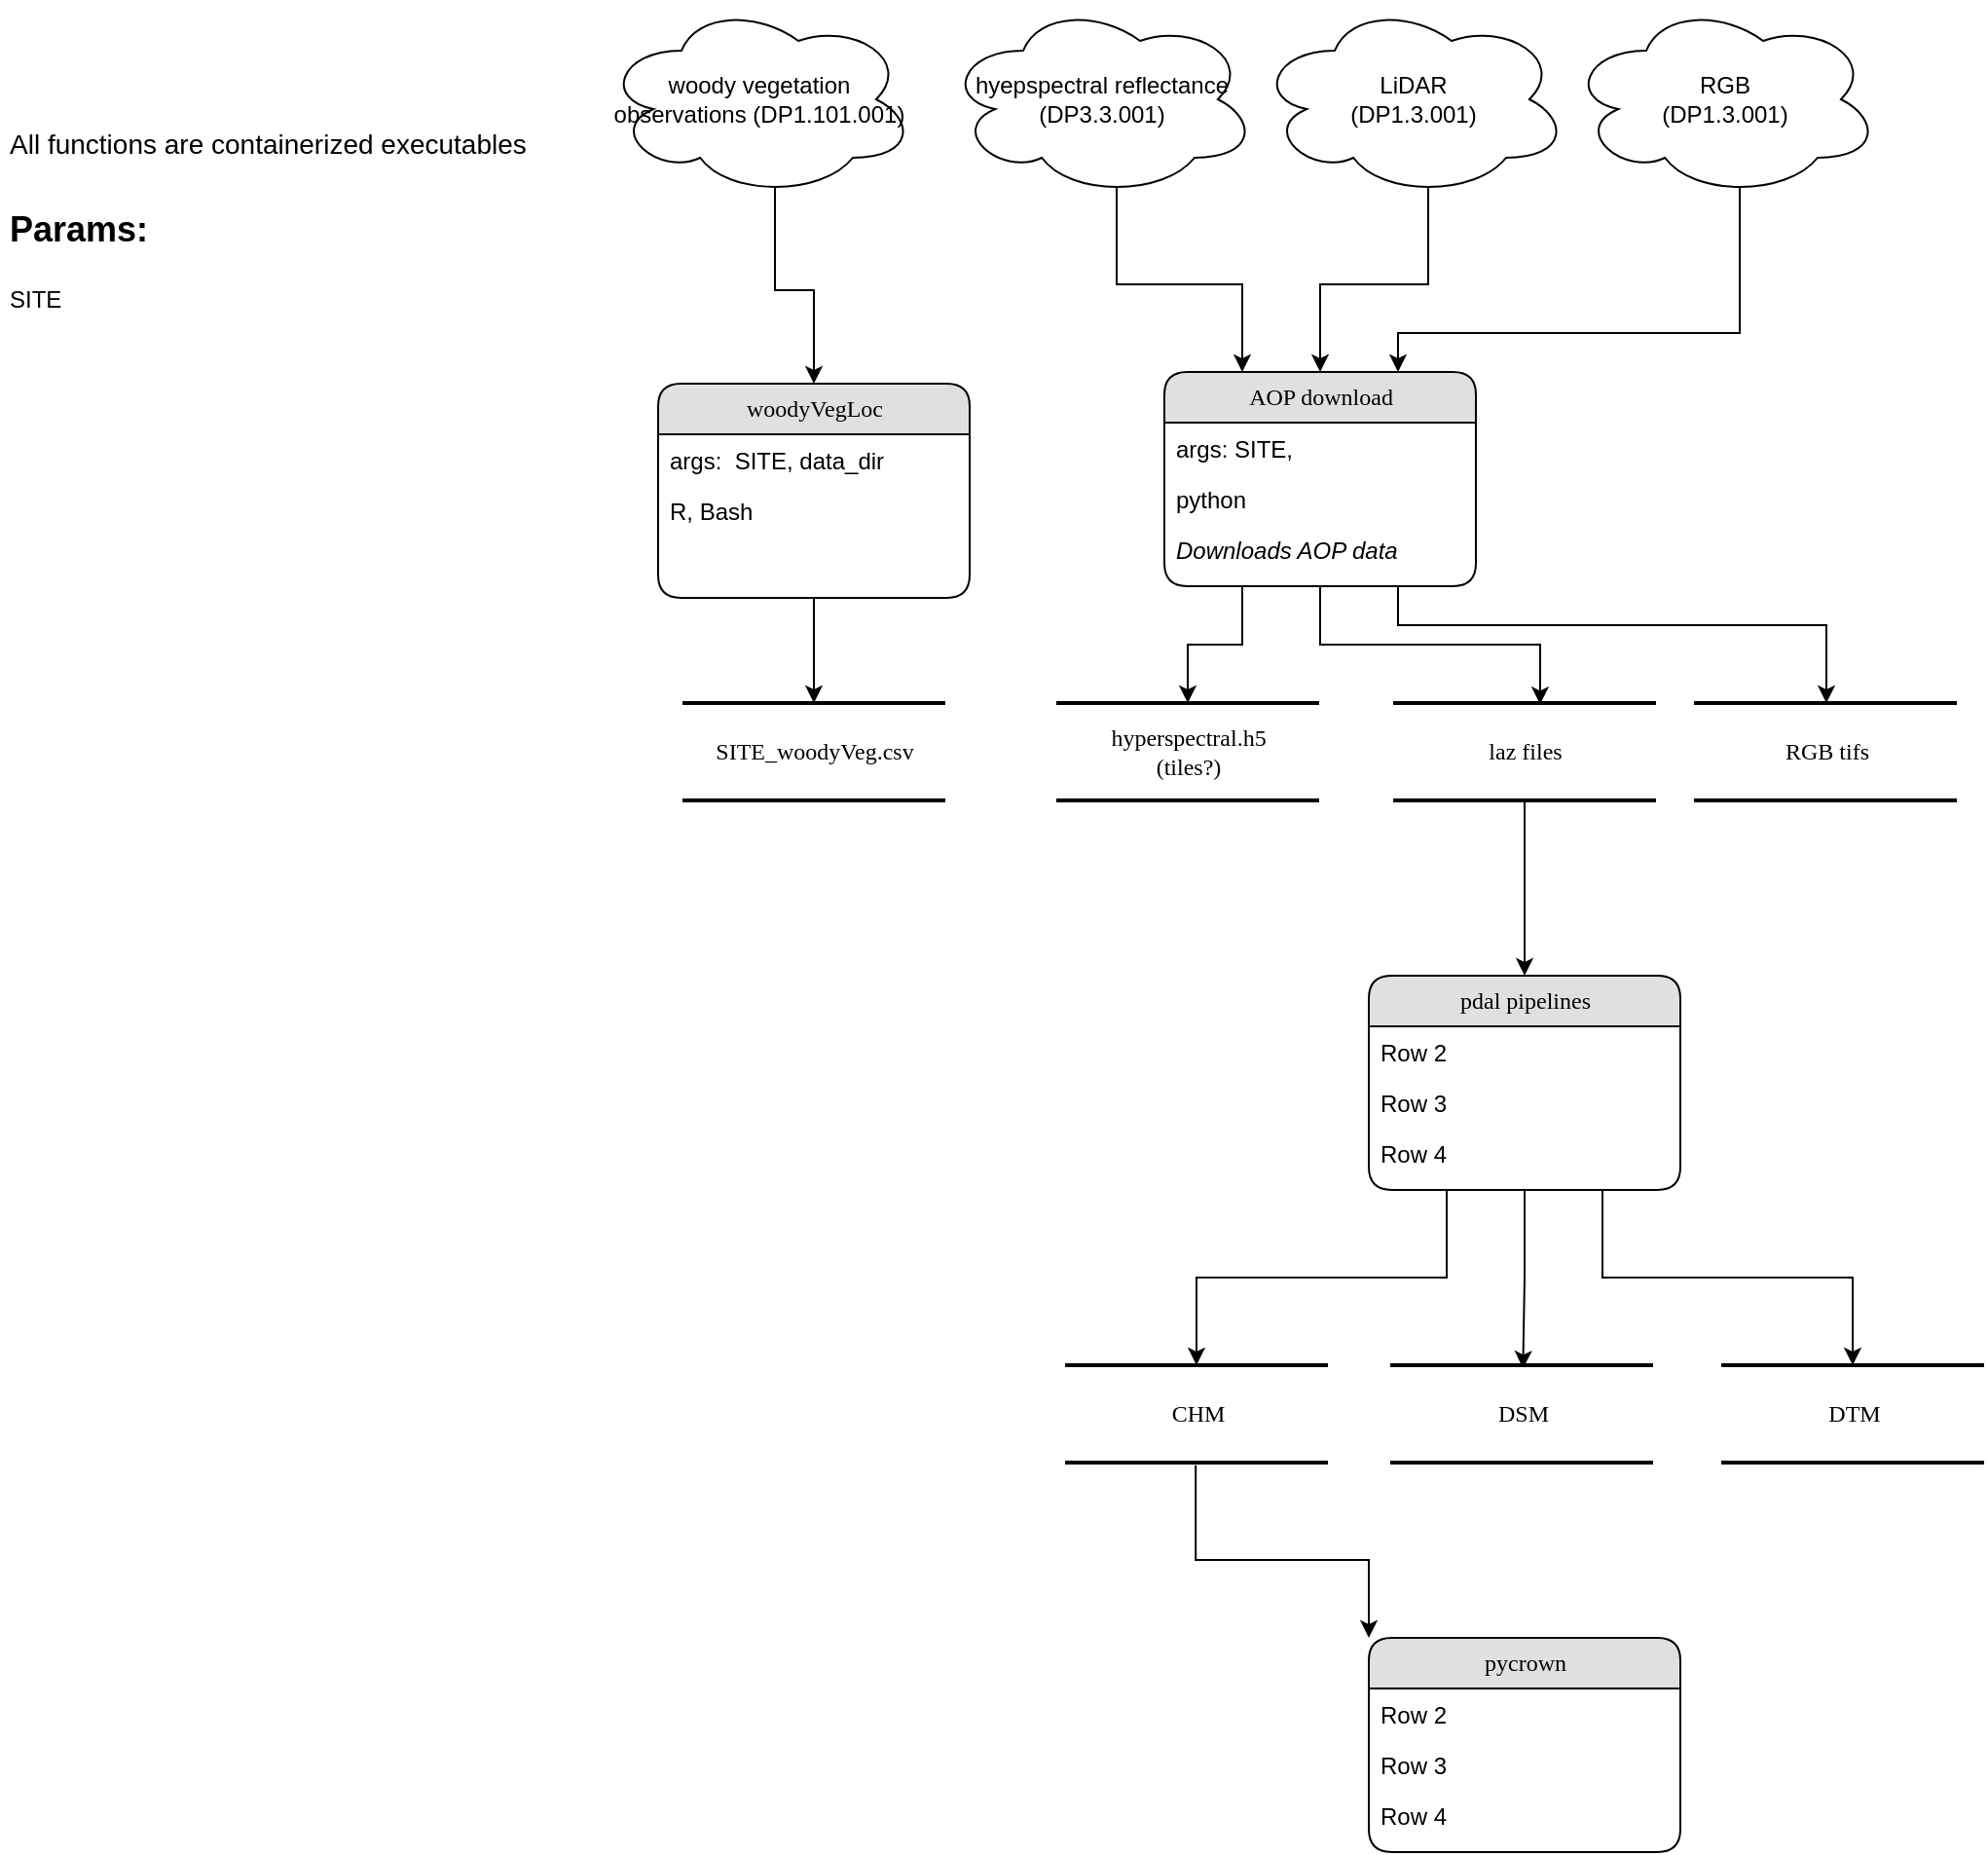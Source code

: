 <mxfile version="14.5.3" type="github">
  <diagram name="Page-1" id="b520641d-4fe3-3701-9064-5fc419738815">
    <mxGraphModel dx="1684" dy="1261" grid="1" gridSize="10" guides="1" tooltips="1" connect="1" arrows="1" fold="1" page="1" pageScale="1" pageWidth="1100" pageHeight="850" background="#ffffff" math="0" shadow="0">
      <root>
        <mxCell id="0" />
        <mxCell id="1" parent="0" />
        <mxCell id="2debaab0fafb2da2-10" value="SITE&lt;span class=&quot;pl-s&quot;&gt;&lt;span class=&quot;pl-pds&quot;&gt;&lt;/span&gt;_woodyVeg.csv&lt;/span&gt;" style="html=1;rounded=0;shadow=0;comic=0;labelBackgroundColor=none;strokeWidth=2;fontFamily=Verdana;fontSize=12;align=center;shape=mxgraph.ios7ui.horLines;" parent="1" vertex="1">
          <mxGeometry x="180.5" y="330" width="135" height="50" as="geometry" />
        </mxCell>
        <mxCell id="Jew51ZO0_-qSAj35Bvnx-5" style="edgeStyle=orthogonalEdgeStyle;rounded=0;orthogonalLoop=1;jettySize=auto;html=1;exitX=0.5;exitY=1;exitDx=0;exitDy=0;" edge="1" parent="1" source="21ea969265ad0168-6" target="2debaab0fafb2da2-10">
          <mxGeometry relative="1" as="geometry" />
        </mxCell>
        <mxCell id="21ea969265ad0168-6" value="&lt;div&gt;woodyVegLoc&lt;/div&gt;" style="swimlane;html=1;fontStyle=0;childLayout=stackLayout;horizontal=1;startSize=26;fillColor=#e0e0e0;horizontalStack=0;resizeParent=1;resizeLast=0;collapsible=1;marginBottom=0;swimlaneFillColor=#ffffff;align=center;rounded=1;shadow=0;comic=0;labelBackgroundColor=none;strokeWidth=1;fontFamily=Verdana;fontSize=12" parent="1" vertex="1">
          <mxGeometry x="168" y="166" width="160" height="110" as="geometry" />
        </mxCell>
        <mxCell id="21ea969265ad0168-7" value="args:&amp;nbsp; SITE, data_dir " style="text;html=1;strokeColor=none;fillColor=none;spacingLeft=4;spacingRight=4;whiteSpace=wrap;overflow=hidden;rotatable=0;points=[[0,0.5],[1,0.5]];portConstraint=eastwest;" parent="21ea969265ad0168-6" vertex="1">
          <mxGeometry y="26" width="160" height="26" as="geometry" />
        </mxCell>
        <mxCell id="21ea969265ad0168-8" value="R, Bash" style="text;html=1;strokeColor=none;fillColor=none;spacingLeft=4;spacingRight=4;whiteSpace=wrap;overflow=hidden;rotatable=0;points=[[0,0.5],[1,0.5]];portConstraint=eastwest;" parent="21ea969265ad0168-6" vertex="1">
          <mxGeometry y="52" width="160" height="26" as="geometry" />
        </mxCell>
        <mxCell id="Jew51ZO0_-qSAj35Bvnx-20" style="edgeStyle=orthogonalEdgeStyle;rounded=0;orthogonalLoop=1;jettySize=auto;html=1;exitX=0.25;exitY=1;exitDx=0;exitDy=0;" edge="1" parent="1" source="21ea969265ad0168-14" target="Jew51ZO0_-qSAj35Bvnx-14">
          <mxGeometry relative="1" as="geometry" />
        </mxCell>
        <mxCell id="Jew51ZO0_-qSAj35Bvnx-24" style="edgeStyle=orthogonalEdgeStyle;rounded=0;orthogonalLoop=1;jettySize=auto;html=1;exitX=0.5;exitY=1;exitDx=0;exitDy=0;entryX=0.559;entryY=0.013;entryDx=0;entryDy=0;entryPerimeter=0;" edge="1" parent="1" source="21ea969265ad0168-14" target="Jew51ZO0_-qSAj35Bvnx-23">
          <mxGeometry relative="1" as="geometry" />
        </mxCell>
        <mxCell id="Jew51ZO0_-qSAj35Bvnx-28" style="edgeStyle=orthogonalEdgeStyle;rounded=0;orthogonalLoop=1;jettySize=auto;html=1;exitX=0.75;exitY=1;exitDx=0;exitDy=0;" edge="1" parent="1" source="21ea969265ad0168-14" target="Jew51ZO0_-qSAj35Bvnx-27">
          <mxGeometry relative="1" as="geometry">
            <Array as="points">
              <mxPoint x="548" y="290" />
              <mxPoint x="768" y="290" />
            </Array>
          </mxGeometry>
        </mxCell>
        <mxCell id="21ea969265ad0168-14" value="AOP download" style="swimlane;html=1;fontStyle=0;childLayout=stackLayout;horizontal=1;startSize=26;fillColor=#e0e0e0;horizontalStack=0;resizeParent=1;resizeLast=0;collapsible=1;marginBottom=0;swimlaneFillColor=#ffffff;align=center;rounded=1;shadow=0;comic=0;labelBackgroundColor=none;strokeWidth=1;fontFamily=Verdana;fontSize=12" parent="1" vertex="1">
          <mxGeometry x="428" y="160" width="160" height="110" as="geometry">
            <mxRectangle x="650" y="120" width="90" height="26" as="alternateBounds" />
          </mxGeometry>
        </mxCell>
        <mxCell id="21ea969265ad0168-15" value="args: SITE, " style="text;html=1;strokeColor=none;fillColor=none;spacingLeft=4;spacingRight=4;whiteSpace=wrap;overflow=hidden;rotatable=0;points=[[0,0.5],[1,0.5]];portConstraint=eastwest;" parent="21ea969265ad0168-14" vertex="1">
          <mxGeometry y="26" width="160" height="26" as="geometry" />
        </mxCell>
        <mxCell id="21ea969265ad0168-16" value="python" style="text;html=1;strokeColor=none;fillColor=none;spacingLeft=4;spacingRight=4;whiteSpace=wrap;overflow=hidden;rotatable=0;points=[[0,0.5],[1,0.5]];portConstraint=eastwest;" parent="21ea969265ad0168-14" vertex="1">
          <mxGeometry y="52" width="160" height="26" as="geometry" />
        </mxCell>
        <mxCell id="Jew51ZO0_-qSAj35Bvnx-12" value="&lt;i&gt;Downloads AOP data&lt;/i&gt;" style="text;html=1;strokeColor=none;fillColor=none;spacingLeft=4;spacingRight=4;whiteSpace=wrap;overflow=hidden;rotatable=0;points=[[0,0.5],[1,0.5]];portConstraint=eastwest;" vertex="1" parent="21ea969265ad0168-14">
          <mxGeometry y="78" width="160" height="26" as="geometry" />
        </mxCell>
        <mxCell id="Jew51ZO0_-qSAj35Bvnx-44" style="edgeStyle=orthogonalEdgeStyle;rounded=0;orthogonalLoop=1;jettySize=auto;html=1;exitX=0.25;exitY=1;exitDx=0;exitDy=0;" edge="1" parent="1" source="21ea969265ad0168-18" target="Jew51ZO0_-qSAj35Bvnx-30">
          <mxGeometry relative="1" as="geometry" />
        </mxCell>
        <mxCell id="Jew51ZO0_-qSAj35Bvnx-45" style="edgeStyle=orthogonalEdgeStyle;rounded=0;orthogonalLoop=1;jettySize=auto;html=1;exitX=0.75;exitY=1;exitDx=0;exitDy=0;" edge="1" parent="1" source="21ea969265ad0168-18" target="Jew51ZO0_-qSAj35Bvnx-32">
          <mxGeometry relative="1" as="geometry" />
        </mxCell>
        <mxCell id="Jew51ZO0_-qSAj35Bvnx-47" style="edgeStyle=orthogonalEdgeStyle;rounded=0;orthogonalLoop=1;jettySize=auto;html=1;exitX=0.5;exitY=1;exitDx=0;exitDy=0;entryX=0.505;entryY=0.032;entryDx=0;entryDy=0;entryPerimeter=0;" edge="1" parent="1" source="21ea969265ad0168-18" target="Jew51ZO0_-qSAj35Bvnx-31">
          <mxGeometry relative="1" as="geometry" />
        </mxCell>
        <mxCell id="21ea969265ad0168-18" value="pdal pipelines" style="swimlane;html=1;fontStyle=0;childLayout=stackLayout;horizontal=1;startSize=26;fillColor=#e0e0e0;horizontalStack=0;resizeParent=1;resizeLast=0;collapsible=1;marginBottom=0;swimlaneFillColor=#ffffff;align=center;rounded=1;shadow=0;comic=0;labelBackgroundColor=none;strokeWidth=1;fontFamily=Verdana;fontSize=12" parent="1" vertex="1">
          <mxGeometry x="533" y="470" width="160" height="110" as="geometry" />
        </mxCell>
        <mxCell id="21ea969265ad0168-20" value="Row 2" style="text;html=1;strokeColor=none;fillColor=none;spacingLeft=4;spacingRight=4;whiteSpace=wrap;overflow=hidden;rotatable=0;points=[[0,0.5],[1,0.5]];portConstraint=eastwest;" parent="21ea969265ad0168-18" vertex="1">
          <mxGeometry y="26" width="160" height="26" as="geometry" />
        </mxCell>
        <mxCell id="21ea969265ad0168-51" value="Row 3" style="text;html=1;strokeColor=none;fillColor=none;spacingLeft=4;spacingRight=4;whiteSpace=wrap;overflow=hidden;rotatable=0;points=[[0,0.5],[1,0.5]];portConstraint=eastwest;" parent="21ea969265ad0168-18" vertex="1">
          <mxGeometry y="52" width="160" height="26" as="geometry" />
        </mxCell>
        <mxCell id="21ea969265ad0168-21" value="Row 4" style="text;html=1;strokeColor=none;fillColor=none;spacingLeft=4;spacingRight=4;whiteSpace=wrap;overflow=hidden;rotatable=0;points=[[0,0.5],[1,0.5]];portConstraint=eastwest;" parent="21ea969265ad0168-18" vertex="1">
          <mxGeometry y="78" width="160" height="26" as="geometry" />
        </mxCell>
        <mxCell id="Jew51ZO0_-qSAj35Bvnx-9" style="edgeStyle=orthogonalEdgeStyle;rounded=0;orthogonalLoop=1;jettySize=auto;html=1;exitX=0.55;exitY=0.95;exitDx=0;exitDy=0;exitPerimeter=0;entryX=0.5;entryY=0;entryDx=0;entryDy=0;" edge="1" parent="1" source="Jew51ZO0_-qSAj35Bvnx-2" target="21ea969265ad0168-6">
          <mxGeometry relative="1" as="geometry" />
        </mxCell>
        <mxCell id="Jew51ZO0_-qSAj35Bvnx-2" value="woody vegetation observations (DP1.101.001)" style="ellipse;shape=cloud;whiteSpace=wrap;html=1;" vertex="1" parent="1">
          <mxGeometry x="140" y="-30" width="160" height="100" as="geometry" />
        </mxCell>
        <mxCell id="Jew51ZO0_-qSAj35Bvnx-19" style="edgeStyle=orthogonalEdgeStyle;rounded=0;orthogonalLoop=1;jettySize=auto;html=1;exitX=0.55;exitY=0.95;exitDx=0;exitDy=0;exitPerimeter=0;entryX=0.25;entryY=0;entryDx=0;entryDy=0;" edge="1" parent="1" source="Jew51ZO0_-qSAj35Bvnx-6" target="21ea969265ad0168-14">
          <mxGeometry relative="1" as="geometry" />
        </mxCell>
        <mxCell id="Jew51ZO0_-qSAj35Bvnx-6" value="hyepspectral reflectance (DP3.3.001)" style="ellipse;shape=cloud;whiteSpace=wrap;html=1;" vertex="1" parent="1">
          <mxGeometry x="315.5" y="-30" width="160" height="100" as="geometry" />
        </mxCell>
        <mxCell id="Jew51ZO0_-qSAj35Bvnx-11" value="&lt;h1&gt;&lt;span style=&quot;font-weight: normal&quot;&gt;&lt;font style=&quot;font-size: 14px&quot;&gt;All functions are containerized executables&lt;/font&gt;&lt;/span&gt;&lt;br&gt;&lt;/h1&gt;&lt;h1&gt;&lt;font style=&quot;font-size: 18px&quot;&gt;Params:&lt;/font&gt;&lt;/h1&gt;&lt;p&gt;SITE&lt;/p&gt;&lt;p&gt;data_dir&lt;br&gt;&lt;/p&gt;" style="text;html=1;strokeColor=none;fillColor=none;spacing=5;spacingTop=-20;whiteSpace=wrap;overflow=hidden;rounded=0;" vertex="1" parent="1">
          <mxGeometry x="-170" y="20" width="290" height="120" as="geometry" />
        </mxCell>
        <mxCell id="Jew51ZO0_-qSAj35Bvnx-14" value="&lt;div&gt;hyperspectral.h5&lt;/div&gt;&lt;div&gt;(tiles?)&lt;br&gt;&lt;/div&gt;" style="html=1;rounded=0;shadow=0;comic=0;labelBackgroundColor=none;strokeWidth=2;fontFamily=Verdana;fontSize=12;align=center;shape=mxgraph.ios7ui.horLines;" vertex="1" parent="1">
          <mxGeometry x="372.5" y="330" width="135" height="50" as="geometry" />
        </mxCell>
        <mxCell id="Jew51ZO0_-qSAj35Bvnx-22" style="edgeStyle=orthogonalEdgeStyle;rounded=0;orthogonalLoop=1;jettySize=auto;html=1;exitX=0.55;exitY=0.95;exitDx=0;exitDy=0;exitPerimeter=0;entryX=0.5;entryY=0;entryDx=0;entryDy=0;" edge="1" parent="1" source="Jew51ZO0_-qSAj35Bvnx-21" target="21ea969265ad0168-14">
          <mxGeometry relative="1" as="geometry" />
        </mxCell>
        <mxCell id="Jew51ZO0_-qSAj35Bvnx-21" value="&lt;div&gt;LiDAR&lt;/div&gt;&lt;div&gt;(DP1.3.001)&lt;/div&gt;" style="ellipse;shape=cloud;whiteSpace=wrap;html=1;" vertex="1" parent="1">
          <mxGeometry x="475.5" y="-30" width="160" height="100" as="geometry" />
        </mxCell>
        <mxCell id="Jew51ZO0_-qSAj35Bvnx-29" style="edgeStyle=orthogonalEdgeStyle;rounded=0;orthogonalLoop=1;jettySize=auto;html=1;" edge="1" parent="1" source="Jew51ZO0_-qSAj35Bvnx-23" target="21ea969265ad0168-18">
          <mxGeometry relative="1" as="geometry" />
        </mxCell>
        <mxCell id="Jew51ZO0_-qSAj35Bvnx-23" value="laz files" style="html=1;rounded=0;shadow=0;comic=0;labelBackgroundColor=none;strokeWidth=2;fontFamily=Verdana;fontSize=12;align=center;shape=mxgraph.ios7ui.horLines;" vertex="1" parent="1">
          <mxGeometry x="545.5" y="330" width="135" height="50" as="geometry" />
        </mxCell>
        <mxCell id="Jew51ZO0_-qSAj35Bvnx-26" style="edgeStyle=orthogonalEdgeStyle;rounded=0;orthogonalLoop=1;jettySize=auto;html=1;exitX=0.55;exitY=0.95;exitDx=0;exitDy=0;exitPerimeter=0;entryX=0.75;entryY=0;entryDx=0;entryDy=0;" edge="1" parent="1" source="Jew51ZO0_-qSAj35Bvnx-25" target="21ea969265ad0168-14">
          <mxGeometry relative="1" as="geometry">
            <Array as="points">
              <mxPoint x="724" y="140" />
              <mxPoint x="548" y="140" />
            </Array>
          </mxGeometry>
        </mxCell>
        <mxCell id="Jew51ZO0_-qSAj35Bvnx-25" value="&lt;div&gt;RGB&lt;/div&gt;&lt;div&gt;(DP1.3.001)&lt;/div&gt;" style="ellipse;shape=cloud;whiteSpace=wrap;html=1;" vertex="1" parent="1">
          <mxGeometry x="635.5" y="-30" width="160" height="100" as="geometry" />
        </mxCell>
        <mxCell id="Jew51ZO0_-qSAj35Bvnx-27" value="RGB tifs" style="html=1;rounded=0;shadow=0;comic=0;labelBackgroundColor=none;strokeWidth=2;fontFamily=Verdana;fontSize=12;align=center;shape=mxgraph.ios7ui.horLines;" vertex="1" parent="1">
          <mxGeometry x="700" y="330" width="135" height="50" as="geometry" />
        </mxCell>
        <mxCell id="Jew51ZO0_-qSAj35Bvnx-49" style="edgeStyle=orthogonalEdgeStyle;rounded=0;orthogonalLoop=1;jettySize=auto;html=1;entryX=0;entryY=0;entryDx=0;entryDy=0;exitX=0.497;exitY=1.027;exitDx=0;exitDy=0;exitPerimeter=0;" edge="1" parent="1" source="Jew51ZO0_-qSAj35Bvnx-30" target="Jew51ZO0_-qSAj35Bvnx-40">
          <mxGeometry relative="1" as="geometry">
            <mxPoint x="500" y="760" as="targetPoint" />
            <mxPoint x="480" y="730" as="sourcePoint" />
            <Array as="points">
              <mxPoint x="444" y="770" />
              <mxPoint x="533" y="770" />
            </Array>
          </mxGeometry>
        </mxCell>
        <mxCell id="Jew51ZO0_-qSAj35Bvnx-30" value="CHM" style="html=1;rounded=0;shadow=0;comic=0;labelBackgroundColor=none;strokeWidth=2;fontFamily=Verdana;fontSize=12;align=center;shape=mxgraph.ios7ui.horLines;" vertex="1" parent="1">
          <mxGeometry x="377" y="670" width="135" height="50" as="geometry" />
        </mxCell>
        <mxCell id="Jew51ZO0_-qSAj35Bvnx-31" value="DSM" style="html=1;rounded=0;shadow=0;comic=0;labelBackgroundColor=none;strokeWidth=2;fontFamily=Verdana;fontSize=12;align=center;shape=mxgraph.ios7ui.horLines;" vertex="1" parent="1">
          <mxGeometry x="544" y="670" width="135" height="50" as="geometry" />
        </mxCell>
        <mxCell id="Jew51ZO0_-qSAj35Bvnx-32" value="DTM" style="html=1;rounded=0;shadow=0;comic=0;labelBackgroundColor=none;strokeWidth=2;fontFamily=Verdana;fontSize=12;align=center;shape=mxgraph.ios7ui.horLines;" vertex="1" parent="1">
          <mxGeometry x="714" y="670" width="135" height="50" as="geometry" />
        </mxCell>
        <mxCell id="Jew51ZO0_-qSAj35Bvnx-40" value="pycrown" style="swimlane;html=1;fontStyle=0;childLayout=stackLayout;horizontal=1;startSize=26;fillColor=#e0e0e0;horizontalStack=0;resizeParent=1;resizeLast=0;collapsible=1;marginBottom=0;swimlaneFillColor=#ffffff;align=center;rounded=1;shadow=0;comic=0;labelBackgroundColor=none;strokeWidth=1;fontFamily=Verdana;fontSize=12" vertex="1" parent="1">
          <mxGeometry x="533" y="810" width="160" height="110" as="geometry" />
        </mxCell>
        <mxCell id="Jew51ZO0_-qSAj35Bvnx-41" value="Row 2" style="text;html=1;strokeColor=none;fillColor=none;spacingLeft=4;spacingRight=4;whiteSpace=wrap;overflow=hidden;rotatable=0;points=[[0,0.5],[1,0.5]];portConstraint=eastwest;" vertex="1" parent="Jew51ZO0_-qSAj35Bvnx-40">
          <mxGeometry y="26" width="160" height="26" as="geometry" />
        </mxCell>
        <mxCell id="Jew51ZO0_-qSAj35Bvnx-42" value="Row 3" style="text;html=1;strokeColor=none;fillColor=none;spacingLeft=4;spacingRight=4;whiteSpace=wrap;overflow=hidden;rotatable=0;points=[[0,0.5],[1,0.5]];portConstraint=eastwest;" vertex="1" parent="Jew51ZO0_-qSAj35Bvnx-40">
          <mxGeometry y="52" width="160" height="26" as="geometry" />
        </mxCell>
        <mxCell id="Jew51ZO0_-qSAj35Bvnx-43" value="Row 4" style="text;html=1;strokeColor=none;fillColor=none;spacingLeft=4;spacingRight=4;whiteSpace=wrap;overflow=hidden;rotatable=0;points=[[0,0.5],[1,0.5]];portConstraint=eastwest;" vertex="1" parent="Jew51ZO0_-qSAj35Bvnx-40">
          <mxGeometry y="78" width="160" height="26" as="geometry" />
        </mxCell>
      </root>
    </mxGraphModel>
  </diagram>
</mxfile>
